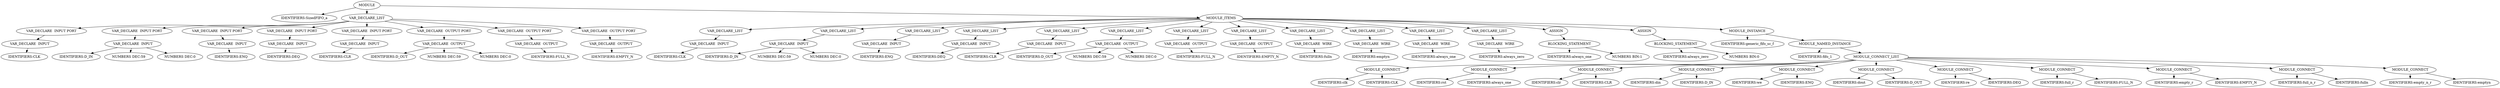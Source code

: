 digraph G {	
ranksep=.25;
	0 [label="MODULE"];
	1 [label="IDENTIFIERS:SizedFIFO_a"];
	0 -> 1;
	2 [label="VAR_DECLARE_LIST"];
	0 -> 2;
	3 [label="VAR_DECLARE  INPUT PORT"];
	2 -> 3;
	4 [label="VAR_DECLARE  INPUT"];
	3 -> 4;
	5 [label="IDENTIFIERS:CLK"];
	4 -> 5;
	16 [label="VAR_DECLARE  INPUT PORT"];
	2 -> 16;
	17 [label="VAR_DECLARE  INPUT"];
	16 -> 17;
	18 [label="IDENTIFIERS:D_IN"];
	17 -> 18;
	19 [label="NUMBERS DEC:59"];
	17 -> 19;
	20 [label="NUMBERS DEC:0"];
	17 -> 20;
	29 [label="VAR_DECLARE  INPUT PORT"];
	2 -> 29;
	30 [label="VAR_DECLARE  INPUT"];
	29 -> 30;
	31 [label="IDENTIFIERS:ENQ"];
	30 -> 31;
	42 [label="VAR_DECLARE  INPUT PORT"];
	2 -> 42;
	43 [label="VAR_DECLARE  INPUT"];
	42 -> 43;
	44 [label="IDENTIFIERS:DEQ"];
	43 -> 44;
	55 [label="VAR_DECLARE  INPUT PORT"];
	2 -> 55;
	56 [label="VAR_DECLARE  INPUT"];
	55 -> 56;
	57 [label="IDENTIFIERS:CLR"];
	56 -> 57;
	68 [label="VAR_DECLARE  OUTPUT PORT"];
	2 -> 68;
	69 [label="VAR_DECLARE  OUTPUT"];
	68 -> 69;
	70 [label="IDENTIFIERS:D_OUT"];
	69 -> 70;
	71 [label="NUMBERS DEC:59"];
	69 -> 71;
	72 [label="NUMBERS DEC:0"];
	69 -> 72;
	81 [label="VAR_DECLARE  OUTPUT PORT"];
	2 -> 81;
	82 [label="VAR_DECLARE  OUTPUT"];
	81 -> 82;
	83 [label="IDENTIFIERS:FULL_N"];
	82 -> 83;
	94 [label="VAR_DECLARE  OUTPUT PORT"];
	2 -> 94;
	95 [label="VAR_DECLARE  OUTPUT"];
	94 -> 95;
	96 [label="IDENTIFIERS:EMPTY_N"];
	95 -> 96;
	107 [label="MODULE_ITEMS"];
	0 -> 107;
	108 [label="VAR_DECLARE_LIST"];
	107 -> 108;
	109 [label="VAR_DECLARE  INPUT"];
	108 -> 109;
	110 [label="IDENTIFIERS:CLK"];
	109 -> 110;
	116 [label="VAR_DECLARE_LIST"];
	107 -> 116;
	117 [label="VAR_DECLARE  INPUT"];
	116 -> 117;
	118 [label="IDENTIFIERS:D_IN"];
	117 -> 118;
	119 [label="NUMBERS DEC:59"];
	117 -> 119;
	120 [label="NUMBERS DEC:0"];
	117 -> 120;
	124 [label="VAR_DECLARE_LIST"];
	107 -> 124;
	125 [label="VAR_DECLARE  INPUT"];
	124 -> 125;
	126 [label="IDENTIFIERS:ENQ"];
	125 -> 126;
	132 [label="VAR_DECLARE_LIST"];
	107 -> 132;
	133 [label="VAR_DECLARE  INPUT"];
	132 -> 133;
	134 [label="IDENTIFIERS:DEQ"];
	133 -> 134;
	140 [label="VAR_DECLARE_LIST"];
	107 -> 140;
	141 [label="VAR_DECLARE  INPUT"];
	140 -> 141;
	142 [label="IDENTIFIERS:CLR"];
	141 -> 142;
	148 [label="VAR_DECLARE_LIST"];
	107 -> 148;
	149 [label="VAR_DECLARE  OUTPUT"];
	148 -> 149;
	150 [label="IDENTIFIERS:D_OUT"];
	149 -> 150;
	151 [label="NUMBERS DEC:59"];
	149 -> 151;
	152 [label="NUMBERS DEC:0"];
	149 -> 152;
	156 [label="VAR_DECLARE_LIST"];
	107 -> 156;
	157 [label="VAR_DECLARE  OUTPUT"];
	156 -> 157;
	158 [label="IDENTIFIERS:FULL_N"];
	157 -> 158;
	164 [label="VAR_DECLARE_LIST"];
	107 -> 164;
	165 [label="VAR_DECLARE  OUTPUT"];
	164 -> 165;
	166 [label="IDENTIFIERS:EMPTY_N"];
	165 -> 166;
	172 [label="VAR_DECLARE_LIST"];
	107 -> 172;
	173 [label="VAR_DECLARE  WIRE"];
	172 -> 173;
	174 [label="IDENTIFIERS:fulln"];
	173 -> 174;
	180 [label="VAR_DECLARE_LIST"];
	107 -> 180;
	181 [label="VAR_DECLARE  WIRE"];
	180 -> 181;
	182 [label="IDENTIFIERS:emptyn"];
	181 -> 182;
	188 [label="VAR_DECLARE_LIST"];
	107 -> 188;
	189 [label="VAR_DECLARE  WIRE"];
	188 -> 189;
	190 [label="IDENTIFIERS:always_one"];
	189 -> 190;
	196 [label="VAR_DECLARE_LIST"];
	107 -> 196;
	197 [label="VAR_DECLARE  WIRE"];
	196 -> 197;
	198 [label="IDENTIFIERS:always_zero"];
	197 -> 198;
	204 [label="ASSIGN"];
	107 -> 204;
	205 [label="BLOCKING_STATEMENT"];
	204 -> 205;
	206 [label="IDENTIFIERS:always_one"];
	205 -> 206;
	207 [label="NUMBERS BIN:1"];
	205 -> 207;
	208 [label="ASSIGN"];
	107 -> 208;
	209 [label="BLOCKING_STATEMENT"];
	208 -> 209;
	210 [label="IDENTIFIERS:always_zero"];
	209 -> 210;
	211 [label="NUMBERS BIN:0"];
	209 -> 211;
	212 [label="MODULE_INSTANCE"];
	107 -> 212;
	213 [label="IDENTIFIERS:generic_fifo_sc_f"];
	212 -> 213;
	214 [label="MODULE_NAMED_INSTANCE"];
	212 -> 214;
	215 [label="IDENTIFIERS:fifo_1"];
	214 -> 215;
	216 [label="MODULE_CONNECT_LIST"];
	214 -> 216;
	217 [label="MODULE_CONNECT"];
	216 -> 217;
	218 [label="IDENTIFIERS:clk"];
	217 -> 218;
	219 [label="IDENTIFIERS:CLK"];
	217 -> 219;
	220 [label="MODULE_CONNECT"];
	216 -> 220;
	221 [label="IDENTIFIERS:rst"];
	220 -> 221;
	222 [label="IDENTIFIERS:always_one"];
	220 -> 222;
	223 [label="MODULE_CONNECT"];
	216 -> 223;
	224 [label="IDENTIFIERS:clr"];
	223 -> 224;
	225 [label="IDENTIFIERS:CLR"];
	223 -> 225;
	226 [label="MODULE_CONNECT"];
	216 -> 226;
	227 [label="IDENTIFIERS:din"];
	226 -> 227;
	228 [label="IDENTIFIERS:D_IN"];
	226 -> 228;
	229 [label="MODULE_CONNECT"];
	216 -> 229;
	230 [label="IDENTIFIERS:we"];
	229 -> 230;
	231 [label="IDENTIFIERS:ENQ"];
	229 -> 231;
	232 [label="MODULE_CONNECT"];
	216 -> 232;
	233 [label="IDENTIFIERS:dout"];
	232 -> 233;
	234 [label="IDENTIFIERS:D_OUT"];
	232 -> 234;
	235 [label="MODULE_CONNECT"];
	216 -> 235;
	236 [label="IDENTIFIERS:re"];
	235 -> 236;
	237 [label="IDENTIFIERS:DEQ"];
	235 -> 237;
	238 [label="MODULE_CONNECT"];
	216 -> 238;
	239 [label="IDENTIFIERS:full_r"];
	238 -> 239;
	240 [label="IDENTIFIERS:FULL_N"];
	238 -> 240;
	241 [label="MODULE_CONNECT"];
	216 -> 241;
	242 [label="IDENTIFIERS:empty_r"];
	241 -> 242;
	243 [label="IDENTIFIERS:EMPTY_N"];
	241 -> 243;
	244 [label="MODULE_CONNECT"];
	216 -> 244;
	245 [label="IDENTIFIERS:full_n_r"];
	244 -> 245;
	246 [label="IDENTIFIERS:fulln"];
	244 -> 246;
	247 [label="MODULE_CONNECT"];
	216 -> 247;
	248 [label="IDENTIFIERS:empty_n_r"];
	247 -> 248;
	249 [label="IDENTIFIERS:emptyn"];
	247 -> 249;
}
